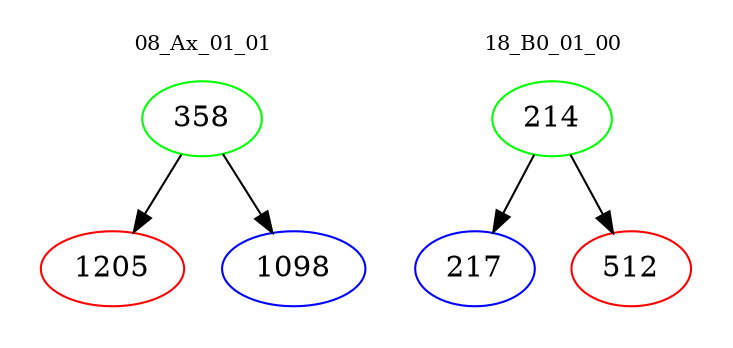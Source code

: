 digraph{
subgraph cluster_0 {
color = white
label = "08_Ax_01_01";
fontsize=10;
T0_358 [label="358", color="green"]
T0_358 -> T0_1205 [color="black"]
T0_1205 [label="1205", color="red"]
T0_358 -> T0_1098 [color="black"]
T0_1098 [label="1098", color="blue"]
}
subgraph cluster_1 {
color = white
label = "18_B0_01_00";
fontsize=10;
T1_214 [label="214", color="green"]
T1_214 -> T1_217 [color="black"]
T1_217 [label="217", color="blue"]
T1_214 -> T1_512 [color="black"]
T1_512 [label="512", color="red"]
}
}
